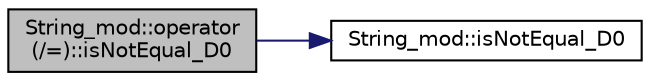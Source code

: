 digraph "String_mod::operator(/=)::isNotEqual_D0"
{
 // LATEX_PDF_SIZE
  edge [fontname="Helvetica",fontsize="10",labelfontname="Helvetica",labelfontsize="10"];
  node [fontname="Helvetica",fontsize="10",shape=record];
  rankdir="LR";
  Node1 [label="String_mod::operator\l(/=)::isNotEqual_D0",height=0.2,width=0.4,color="black", fillcolor="grey75", style="filled", fontcolor="black",tooltip=" "];
  Node1 -> Node2 [color="midnightblue",fontsize="10",style="solid",fontname="Helvetica"];
  Node2 [label="String_mod::isNotEqual_D0",height=0.2,width=0.4,color="black", fillcolor="white", style="filled",URL="$namespaceString__mod.html#a343c8e8b219d3386f5ff2d0a255b08ef",tooltip=" "];
}

